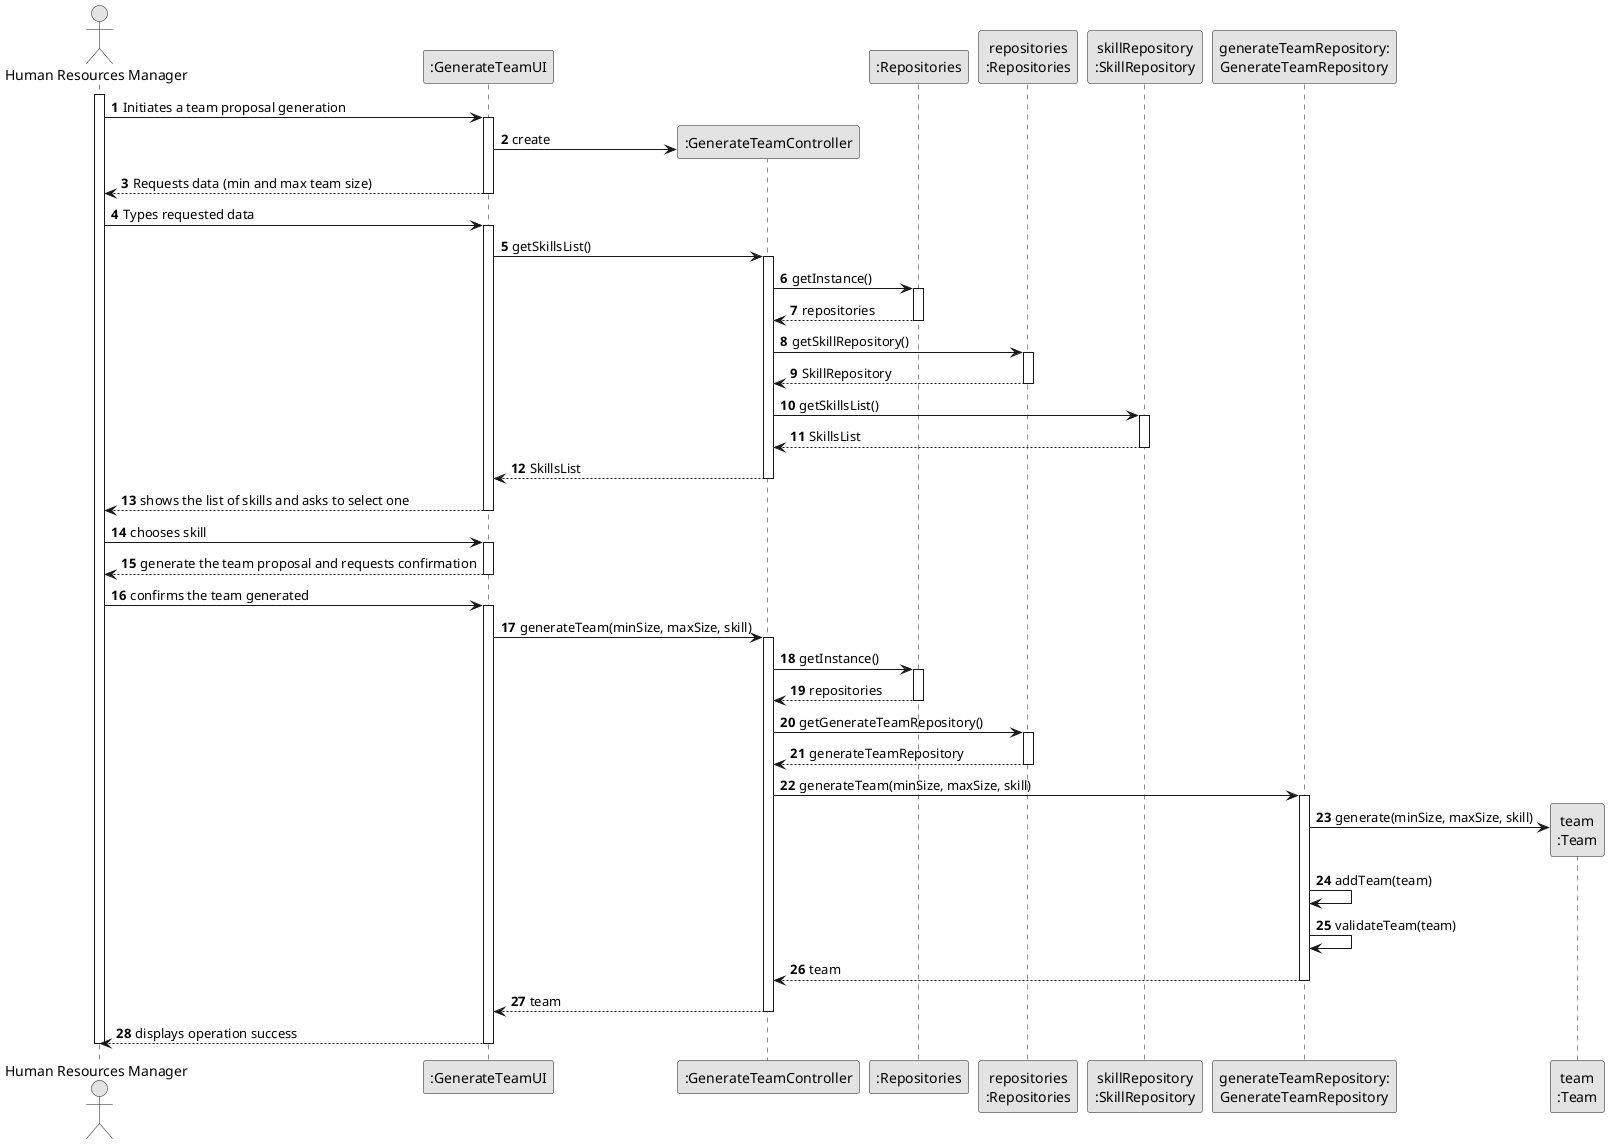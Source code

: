 @startuml
skinparam monochrome true
skinparam packageStyle rectangle
skinparam shadowing false

autonumber

'hide footbox
actor "Human Resources Manager" as HRM
participant ":GenerateTeamUI" as UI
participant ":GenerateTeamController" as CTRL
participant ":Repositories" as REP
participant "repositories\n:Repositories" as REPS
participant "skillRepository\n:SkillRepository" as SREP
participant "generateTeamRepository:\nGenerateTeamRepository" as GTREP
participant "team\n:Team" as T


activate HRM

    HRM -> UI : Initiates a team proposal generation
    activate UI

        UI -> CTRL** : create

    UI --> HRM : Requests data (min and max team size)
    deactivate UI

    HRM -> UI : Types requested data
    activate UI

        UI -> CTRL : getSkillsList()
        activate CTRL

            CTRL -> REP : getInstance()
            activate REP

            REP --> CTRL: repositories
            deactivate REP

            CTRL -> REPS : getSkillRepository()
            activate REPS

            REPS --> CTRL: SkillRepository
            deactivate REPS

            CTRL -> SREP: getSkillsList()
            activate SREP

            SREP --> CTRL : SkillsList
            deactivate SREP

            CTRL --> UI : SkillsList
            deactivate CTRL

    UI --> HRM : shows the list of skills and asks to select one
    deactivate UI

    HRM -> UI : chooses skill
    activate UI

    UI --> HRM : generate the team proposal and requests confirmation
    deactivate UI

    HRM -> UI : confirms the team generated
    activate UI

        UI -> CTRL: generateTeam(minSize, maxSize, skill)
        activate CTRL

            CTRL -> REP: getInstance()
            activate REP

            REP --> CTRL: repositories
            deactivate REP

            CTRL -> REPS: getGenerateTeamRepository()
            activate REPS

            REPS --> CTRL: generateTeamRepository
            deactivate REPS

            CTRL -> GTREP: generateTeam(minSize, maxSize, skill)
            activate GTREP

                GTREP -> T** : generate(minSize, maxSize, skill)

                GTREP -> GTREP: addTeam(team)

                GTREP -> GTREP: validateTeam(team)

            GTREP --> CTRL: team
            deactivate GTREP

        CTRL --> UI: team
        deactivate CTRL

    UI --> HRM: displays operation success
    deactivate UI

deactivate HRM

@enduml